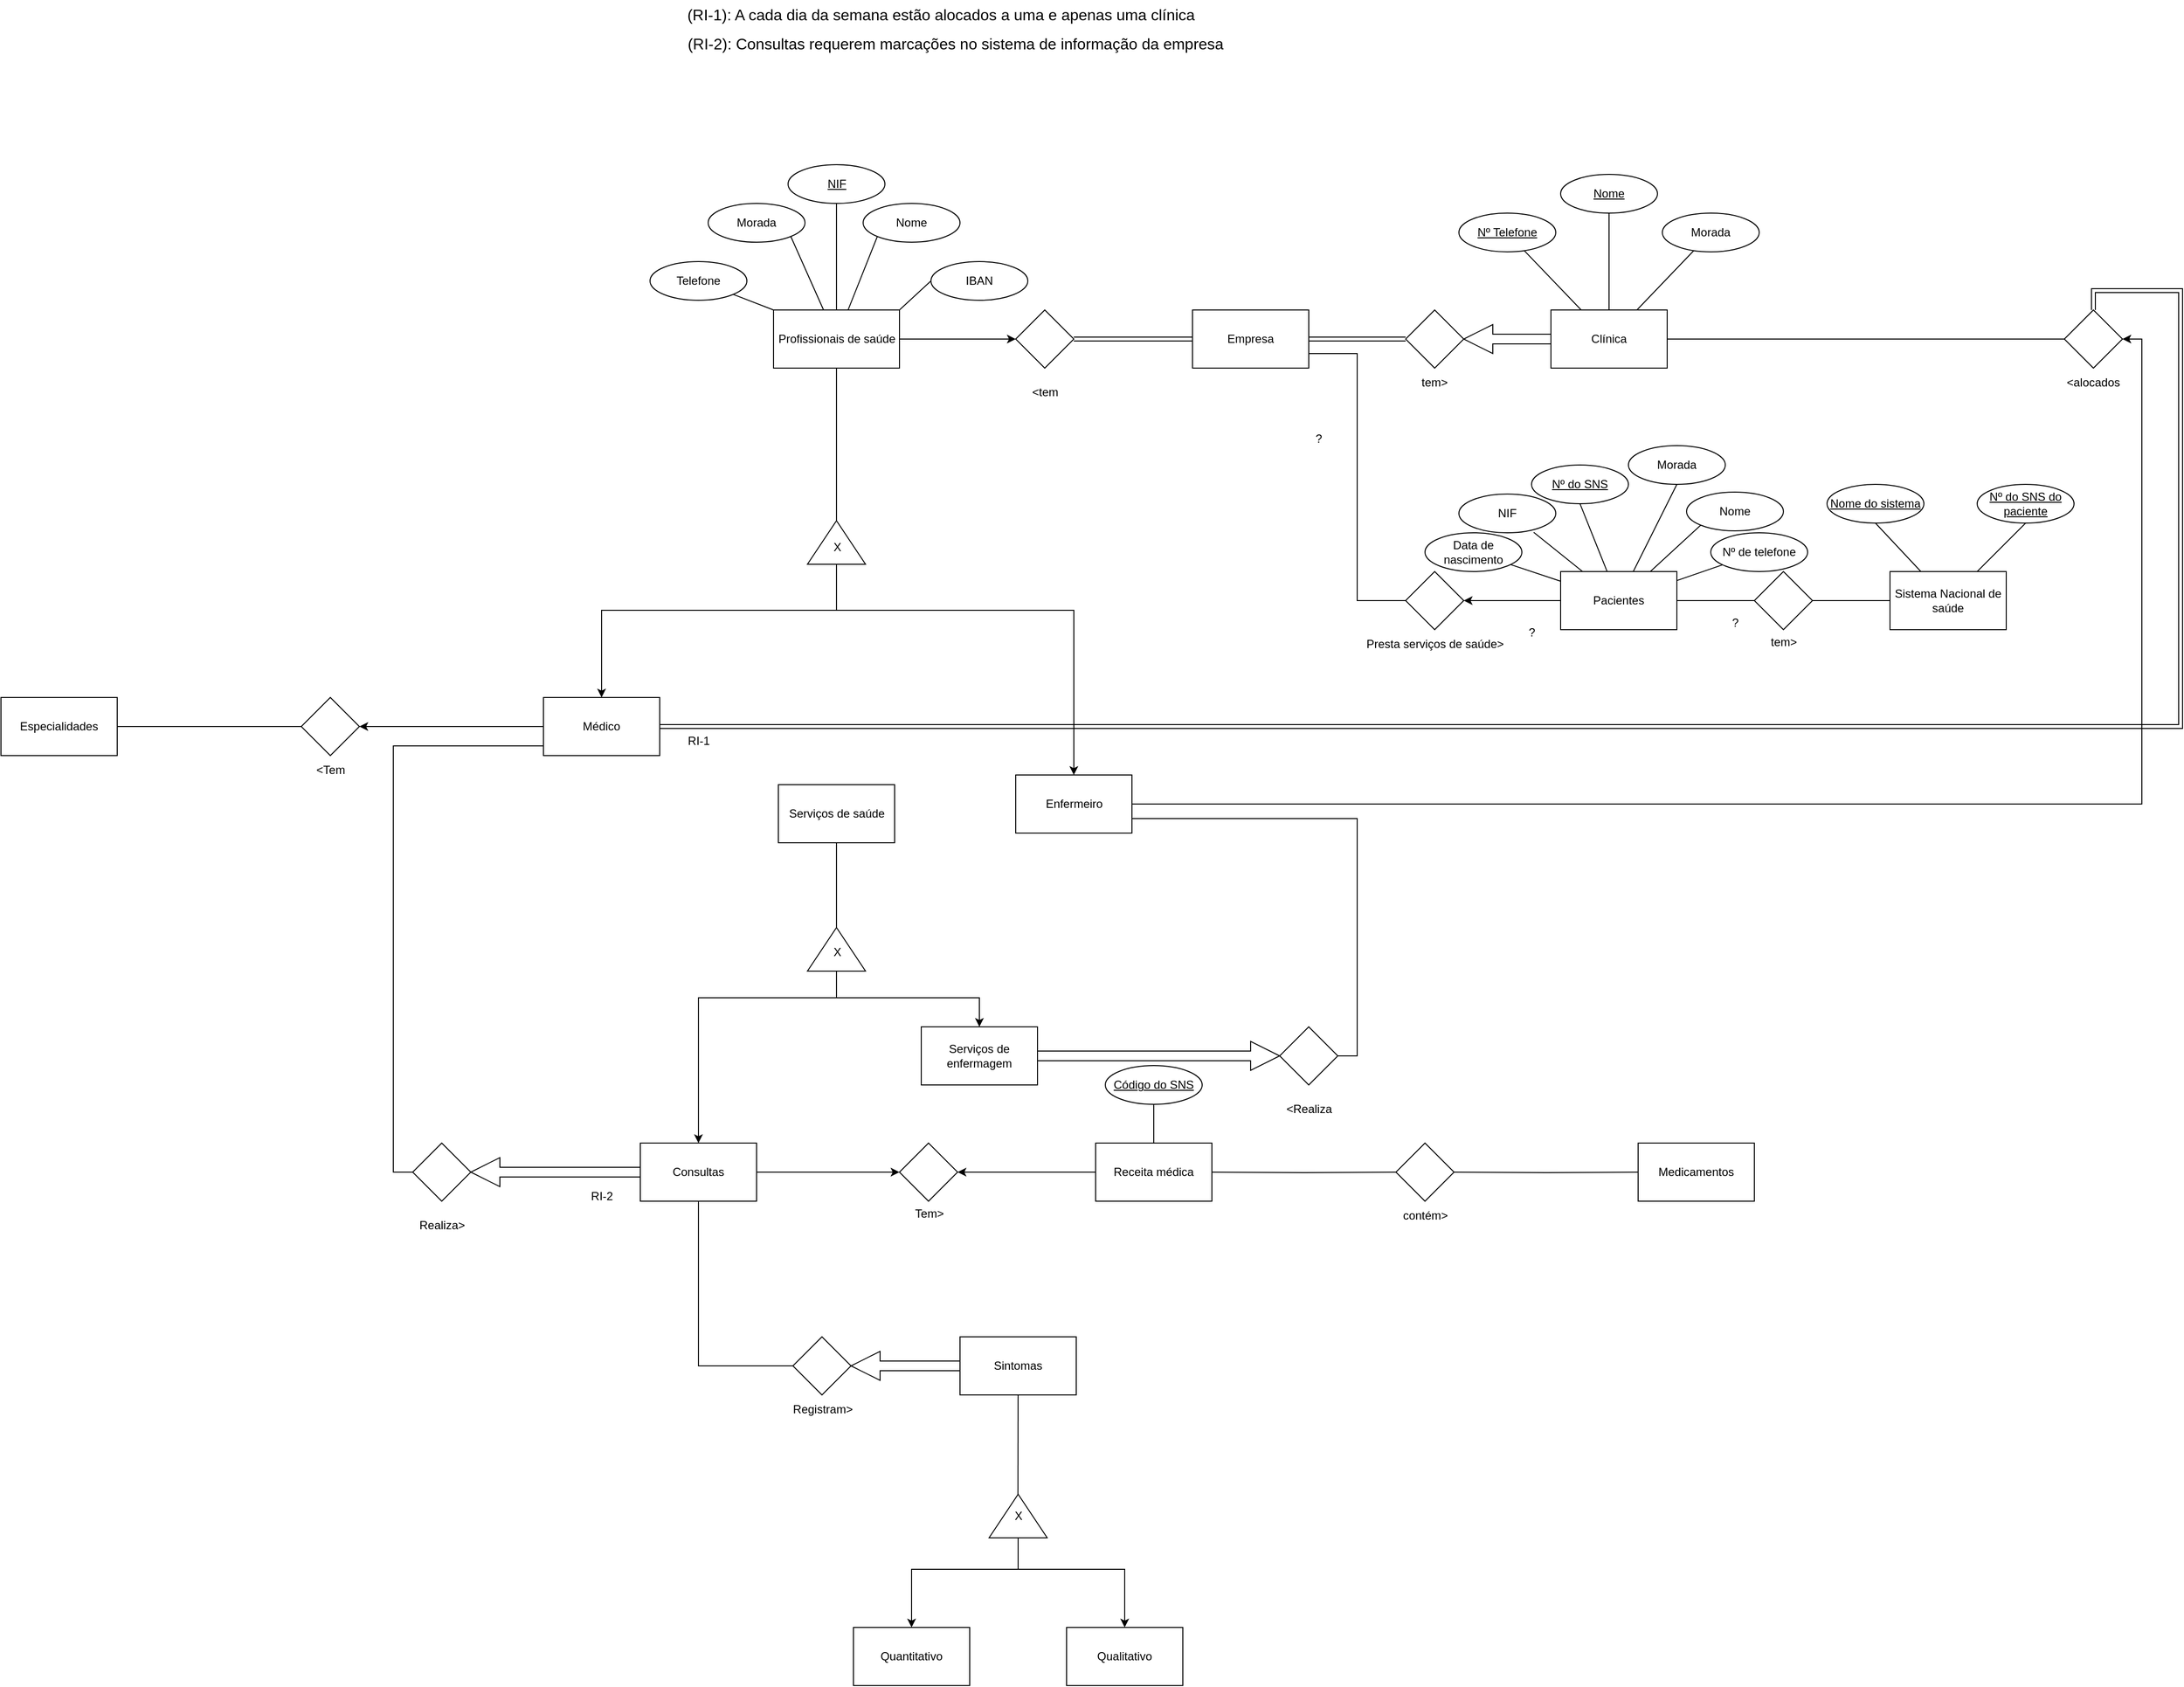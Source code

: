 <mxfile version="24.2.8" type="device">
  <diagram id="R2lEEEUBdFMjLlhIrx00" name="Page-1">
    <mxGraphModel dx="2085" dy="614" grid="1" gridSize="10" guides="1" tooltips="1" connect="1" arrows="1" fold="1" page="1" pageScale="1" pageWidth="850" pageHeight="1100" math="0" shadow="0" extFonts="Permanent Marker^https://fonts.googleapis.com/css?family=Permanent+Marker">
      <root>
        <mxCell id="0" />
        <mxCell id="1" parent="0" />
        <mxCell id="IJ2FQPyfji08ccs4RDIm-24" style="edgeStyle=orthogonalEdgeStyle;rounded=0;orthogonalLoop=1;jettySize=auto;html=1;exitX=1;exitY=0.5;exitDx=0;exitDy=0;entryX=0;entryY=0.5;entryDx=0;entryDy=0;endArrow=none;endFill=0;shape=link;" parent="1" source="IJ2FQPyfji08ccs4RDIm-25" target="IJ2FQPyfji08ccs4RDIm-29" edge="1">
          <mxGeometry relative="1" as="geometry" />
        </mxCell>
        <mxCell id="IJ2FQPyfji08ccs4RDIm-59" style="edgeStyle=orthogonalEdgeStyle;rounded=0;orthogonalLoop=1;jettySize=auto;html=1;entryX=1;entryY=0.5;entryDx=0;entryDy=0;endArrow=none;endFill=0;shape=link;" parent="1" source="IJ2FQPyfji08ccs4RDIm-25" target="IJ2FQPyfji08ccs4RDIm-57" edge="1">
          <mxGeometry relative="1" as="geometry" />
        </mxCell>
        <mxCell id="IJ2FQPyfji08ccs4RDIm-25" value="Empresa" style="rounded=0;whiteSpace=wrap;html=1;" parent="1" vertex="1">
          <mxGeometry x="570" y="540" width="120" height="60" as="geometry" />
        </mxCell>
        <mxCell id="IJ2FQPyfji08ccs4RDIm-26" style="edgeStyle=orthogonalEdgeStyle;rounded=0;orthogonalLoop=1;jettySize=auto;html=1;entryX=1;entryY=0.5;entryDx=0;entryDy=0;shape=arrow;" parent="1" source="IJ2FQPyfji08ccs4RDIm-28" target="IJ2FQPyfji08ccs4RDIm-29" edge="1">
          <mxGeometry relative="1" as="geometry" />
        </mxCell>
        <mxCell id="IJ2FQPyfji08ccs4RDIm-27" style="edgeStyle=orthogonalEdgeStyle;rounded=0;orthogonalLoop=1;jettySize=auto;html=1;entryX=0.5;entryY=1;entryDx=0;entryDy=0;endArrow=none;endFill=0;" parent="1" source="IJ2FQPyfji08ccs4RDIm-28" edge="1">
          <mxGeometry relative="1" as="geometry">
            <mxPoint x="1000" y="420" as="targetPoint" />
          </mxGeometry>
        </mxCell>
        <mxCell id="IJ2FQPyfji08ccs4RDIm-72" style="edgeStyle=orthogonalEdgeStyle;rounded=0;orthogonalLoop=1;jettySize=auto;html=1;entryX=0;entryY=0.5;entryDx=0;entryDy=0;endArrow=none;endFill=0;" parent="1" source="IJ2FQPyfji08ccs4RDIm-28" target="IJ2FQPyfji08ccs4RDIm-71" edge="1">
          <mxGeometry relative="1" as="geometry" />
        </mxCell>
        <mxCell id="IJ2FQPyfji08ccs4RDIm-28" value="Clínica" style="rounded=0;whiteSpace=wrap;html=1;" parent="1" vertex="1">
          <mxGeometry x="940" y="540" width="120" height="60" as="geometry" />
        </mxCell>
        <mxCell id="IJ2FQPyfji08ccs4RDIm-29" value="" style="rhombus;whiteSpace=wrap;html=1;" parent="1" vertex="1">
          <mxGeometry x="790" y="540" width="60" height="60" as="geometry" />
        </mxCell>
        <mxCell id="IJ2FQPyfji08ccs4RDIm-33" style="rounded=0;orthogonalLoop=1;jettySize=auto;html=1;endArrow=none;endFill=0;" parent="1" source="IJ2FQPyfji08ccs4RDIm-28" edge="1">
          <mxGeometry relative="1" as="geometry">
            <mxPoint x="909.195" y="475.295" as="targetPoint" />
          </mxGeometry>
        </mxCell>
        <mxCell id="IJ2FQPyfji08ccs4RDIm-34" style="rounded=0;orthogonalLoop=1;jettySize=auto;html=1;endArrow=none;endFill=0;" parent="1" source="IJ2FQPyfji08ccs4RDIm-28" edge="1">
          <mxGeometry relative="1" as="geometry">
            <mxPoint x="1090.772" y="475.281" as="targetPoint" />
          </mxGeometry>
        </mxCell>
        <mxCell id="IJ2FQPyfji08ccs4RDIm-58" style="edgeStyle=orthogonalEdgeStyle;rounded=0;orthogonalLoop=1;jettySize=auto;html=1;entryX=0;entryY=0.5;entryDx=0;entryDy=0;" parent="1" source="IJ2FQPyfji08ccs4RDIm-49" target="IJ2FQPyfji08ccs4RDIm-57" edge="1">
          <mxGeometry relative="1" as="geometry" />
        </mxCell>
        <mxCell id="IJ2FQPyfji08ccs4RDIm-63" style="edgeStyle=orthogonalEdgeStyle;rounded=0;orthogonalLoop=1;jettySize=auto;html=1;entryX=1;entryY=0.5;entryDx=0;entryDy=0;endArrow=none;endFill=0;" parent="1" source="IJ2FQPyfji08ccs4RDIm-49" target="IJ2FQPyfji08ccs4RDIm-62" edge="1">
          <mxGeometry relative="1" as="geometry" />
        </mxCell>
        <mxCell id="IJ2FQPyfji08ccs4RDIm-81" style="edgeStyle=orthogonalEdgeStyle;rounded=0;orthogonalLoop=1;jettySize=auto;html=1;endArrow=none;endFill=0;" parent="1" source="IJ2FQPyfji08ccs4RDIm-49" target="IJ2FQPyfji08ccs4RDIm-52" edge="1">
          <mxGeometry relative="1" as="geometry" />
        </mxCell>
        <mxCell id="IJ2FQPyfji08ccs4RDIm-82" style="rounded=0;orthogonalLoop=1;jettySize=auto;html=1;entryX=0;entryY=1;entryDx=0;entryDy=0;endArrow=none;endFill=0;" parent="1" source="IJ2FQPyfji08ccs4RDIm-49" target="IJ2FQPyfji08ccs4RDIm-53" edge="1">
          <mxGeometry relative="1" as="geometry" />
        </mxCell>
        <mxCell id="IJ2FQPyfji08ccs4RDIm-83" style="rounded=0;orthogonalLoop=1;jettySize=auto;html=1;entryX=0;entryY=0.5;entryDx=0;entryDy=0;endArrow=none;endFill=0;exitX=1;exitY=0;exitDx=0;exitDy=0;" parent="1" source="IJ2FQPyfji08ccs4RDIm-49" target="IJ2FQPyfji08ccs4RDIm-54" edge="1">
          <mxGeometry relative="1" as="geometry" />
        </mxCell>
        <mxCell id="IJ2FQPyfji08ccs4RDIm-84" style="rounded=0;orthogonalLoop=1;jettySize=auto;html=1;entryX=1;entryY=1;entryDx=0;entryDy=0;endArrow=none;endFill=0;" parent="1" source="IJ2FQPyfji08ccs4RDIm-49" target="IJ2FQPyfji08ccs4RDIm-51" edge="1">
          <mxGeometry relative="1" as="geometry" />
        </mxCell>
        <mxCell id="IJ2FQPyfji08ccs4RDIm-85" style="rounded=0;orthogonalLoop=1;jettySize=auto;html=1;endArrow=none;endFill=0;exitX=0;exitY=0;exitDx=0;exitDy=0;" parent="1" source="IJ2FQPyfji08ccs4RDIm-49" target="IJ2FQPyfji08ccs4RDIm-50" edge="1">
          <mxGeometry relative="1" as="geometry" />
        </mxCell>
        <mxCell id="IJ2FQPyfji08ccs4RDIm-49" value="Profissionais de saúde" style="whiteSpace=wrap;html=1;align=center;" parent="1" vertex="1">
          <mxGeometry x="137.5" y="540" width="130" height="60" as="geometry" />
        </mxCell>
        <mxCell id="IJ2FQPyfji08ccs4RDIm-50" value="Telefone" style="ellipse;whiteSpace=wrap;html=1;align=center;" parent="1" vertex="1">
          <mxGeometry x="10" y="490" width="100" height="40" as="geometry" />
        </mxCell>
        <mxCell id="IJ2FQPyfji08ccs4RDIm-51" value="Morada" style="ellipse;whiteSpace=wrap;html=1;align=center;" parent="1" vertex="1">
          <mxGeometry x="70" y="430" width="100" height="40" as="geometry" />
        </mxCell>
        <mxCell id="IJ2FQPyfji08ccs4RDIm-52" value="NIF" style="ellipse;whiteSpace=wrap;html=1;align=center;fontStyle=4;" parent="1" vertex="1">
          <mxGeometry x="152.5" y="390" width="100" height="40" as="geometry" />
        </mxCell>
        <mxCell id="IJ2FQPyfji08ccs4RDIm-53" value="Nome" style="ellipse;whiteSpace=wrap;html=1;align=center;" parent="1" vertex="1">
          <mxGeometry x="230" y="430" width="100" height="40" as="geometry" />
        </mxCell>
        <mxCell id="IJ2FQPyfji08ccs4RDIm-54" value="IBAN" style="ellipse;whiteSpace=wrap;html=1;align=center;" parent="1" vertex="1">
          <mxGeometry x="300" y="490" width="100" height="40" as="geometry" />
        </mxCell>
        <mxCell id="IJ2FQPyfji08ccs4RDIm-57" value="" style="rhombus;whiteSpace=wrap;html=1;gradientColor=none;verticalAlign=middle;horizontal=1;" parent="1" vertex="1">
          <mxGeometry x="387.5" y="540" width="60" height="60" as="geometry" />
        </mxCell>
        <mxCell id="IJ2FQPyfji08ccs4RDIm-76" style="edgeStyle=orthogonalEdgeStyle;rounded=0;orthogonalLoop=1;jettySize=auto;html=1;entryX=0.5;entryY=0;entryDx=0;entryDy=0;exitX=1;exitY=0.5;exitDx=0;exitDy=0;shape=link;" parent="1" source="IJ2FQPyfji08ccs4RDIm-60" target="IJ2FQPyfji08ccs4RDIm-71" edge="1">
          <mxGeometry relative="1" as="geometry">
            <mxPoint x="110" y="810.003" as="sourcePoint" />
            <mxPoint x="1260" y="539.95" as="targetPoint" />
            <Array as="points">
              <mxPoint x="1590" y="970" />
              <mxPoint x="1590" y="520" />
              <mxPoint x="1500" y="520" />
            </Array>
          </mxGeometry>
        </mxCell>
        <mxCell id="IJ2FQPyfji08ccs4RDIm-135" style="edgeStyle=orthogonalEdgeStyle;rounded=0;orthogonalLoop=1;jettySize=auto;html=1;entryX=0;entryY=0.5;entryDx=0;entryDy=0;endArrow=none;endFill=0;" parent="1" source="IJ2FQPyfji08ccs4RDIm-60" target="IJ2FQPyfji08ccs4RDIm-133" edge="1">
          <mxGeometry relative="1" as="geometry">
            <Array as="points">
              <mxPoint x="-255" y="990" />
              <mxPoint x="-255" y="1430" />
            </Array>
          </mxGeometry>
        </mxCell>
        <mxCell id="YIyGmwCXTKZyVRam45PO-11" style="edgeStyle=orthogonalEdgeStyle;rounded=0;orthogonalLoop=1;jettySize=auto;html=1;entryX=1;entryY=0.5;entryDx=0;entryDy=0;" parent="1" source="IJ2FQPyfji08ccs4RDIm-60" target="YIyGmwCXTKZyVRam45PO-10" edge="1">
          <mxGeometry relative="1" as="geometry" />
        </mxCell>
        <mxCell id="IJ2FQPyfji08ccs4RDIm-60" value="Médico" style="whiteSpace=wrap;html=1;align=center;" parent="1" vertex="1">
          <mxGeometry x="-100" y="940" width="120" height="60" as="geometry" />
        </mxCell>
        <mxCell id="IJ2FQPyfji08ccs4RDIm-73" style="edgeStyle=orthogonalEdgeStyle;rounded=0;orthogonalLoop=1;jettySize=auto;html=1;entryX=1;entryY=0.5;entryDx=0;entryDy=0;" parent="1" source="IJ2FQPyfji08ccs4RDIm-61" target="IJ2FQPyfji08ccs4RDIm-71" edge="1">
          <mxGeometry relative="1" as="geometry" />
        </mxCell>
        <mxCell id="IJ2FQPyfji08ccs4RDIm-130" style="edgeStyle=orthogonalEdgeStyle;rounded=0;orthogonalLoop=1;jettySize=auto;html=1;entryX=1;entryY=0.5;entryDx=0;entryDy=0;endArrow=none;endFill=0;exitX=1;exitY=0.75;exitDx=0;exitDy=0;" parent="1" source="IJ2FQPyfji08ccs4RDIm-61" target="IJ2FQPyfji08ccs4RDIm-129" edge="1">
          <mxGeometry relative="1" as="geometry" />
        </mxCell>
        <mxCell id="IJ2FQPyfji08ccs4RDIm-61" value="Enfermeiro" style="whiteSpace=wrap;html=1;align=center;" parent="1" vertex="1">
          <mxGeometry x="387.5" y="1020" width="120" height="60" as="geometry" />
        </mxCell>
        <mxCell id="IJ2FQPyfji08ccs4RDIm-64" style="edgeStyle=orthogonalEdgeStyle;rounded=0;orthogonalLoop=1;jettySize=auto;html=1;" parent="1" source="IJ2FQPyfji08ccs4RDIm-62" target="IJ2FQPyfji08ccs4RDIm-60" edge="1">
          <mxGeometry relative="1" as="geometry">
            <Array as="points">
              <mxPoint x="203" y="850" />
              <mxPoint x="-40" y="850" />
            </Array>
          </mxGeometry>
        </mxCell>
        <mxCell id="IJ2FQPyfji08ccs4RDIm-65" style="edgeStyle=orthogonalEdgeStyle;rounded=0;orthogonalLoop=1;jettySize=auto;html=1;entryX=0.5;entryY=0;entryDx=0;entryDy=0;" parent="1" source="IJ2FQPyfji08ccs4RDIm-62" target="IJ2FQPyfji08ccs4RDIm-61" edge="1">
          <mxGeometry relative="1" as="geometry">
            <Array as="points">
              <mxPoint x="203" y="850" />
              <mxPoint x="447" y="850" />
            </Array>
          </mxGeometry>
        </mxCell>
        <mxCell id="IJ2FQPyfji08ccs4RDIm-62" value="" style="triangle;whiteSpace=wrap;html=1;rotation=-90;" parent="1" vertex="1">
          <mxGeometry x="180" y="750" width="45" height="60" as="geometry" />
        </mxCell>
        <mxCell id="IJ2FQPyfji08ccs4RDIm-68" value="&amp;lt;tem" style="text;html=1;align=center;verticalAlign=middle;whiteSpace=wrap;rounded=0;" parent="1" vertex="1">
          <mxGeometry x="387.5" y="610" width="60" height="30" as="geometry" />
        </mxCell>
        <mxCell id="IJ2FQPyfji08ccs4RDIm-69" value="tem&amp;gt;" style="text;html=1;align=center;verticalAlign=middle;whiteSpace=wrap;rounded=0;" parent="1" vertex="1">
          <mxGeometry x="790" y="600" width="60" height="30" as="geometry" />
        </mxCell>
        <mxCell id="IJ2FQPyfji08ccs4RDIm-71" value="" style="rhombus;whiteSpace=wrap;html=1;" parent="1" vertex="1">
          <mxGeometry x="1470" y="540" width="60" height="60" as="geometry" />
        </mxCell>
        <mxCell id="IJ2FQPyfji08ccs4RDIm-74" value="&amp;lt;alocados" style="text;html=1;align=center;verticalAlign=middle;whiteSpace=wrap;rounded=0;" parent="1" vertex="1">
          <mxGeometry x="1470" y="600" width="60" height="30" as="geometry" />
        </mxCell>
        <mxCell id="IJ2FQPyfji08ccs4RDIm-77" value="RI-1" style="text;html=1;align=center;verticalAlign=middle;resizable=0;points=[];autosize=1;strokeColor=none;fillColor=none;" parent="1" vertex="1">
          <mxGeometry x="35" y="970" width="50" height="30" as="geometry" />
        </mxCell>
        <mxCell id="IJ2FQPyfji08ccs4RDIm-78" value="(RI-1): A cada dia da semana estão alocados a uma e apenas uma clínica" style="text;html=1;align=center;verticalAlign=middle;resizable=0;points=[];autosize=1;strokeColor=none;fillColor=none;fontSize=16;" parent="1" vertex="1">
          <mxGeometry x="35" y="220" width="550" height="30" as="geometry" />
        </mxCell>
        <mxCell id="IJ2FQPyfji08ccs4RDIm-101" style="rounded=0;orthogonalLoop=1;jettySize=auto;html=1;entryX=0;entryY=1;entryDx=0;entryDy=0;endArrow=none;endFill=0;" parent="1" source="IJ2FQPyfji08ccs4RDIm-86" target="IJ2FQPyfji08ccs4RDIm-95" edge="1">
          <mxGeometry relative="1" as="geometry" />
        </mxCell>
        <mxCell id="IJ2FQPyfji08ccs4RDIm-102" style="rounded=0;orthogonalLoop=1;jettySize=auto;html=1;endArrow=none;endFill=0;" parent="1" source="IJ2FQPyfji08ccs4RDIm-86" target="IJ2FQPyfji08ccs4RDIm-98" edge="1">
          <mxGeometry relative="1" as="geometry" />
        </mxCell>
        <mxCell id="IJ2FQPyfji08ccs4RDIm-103" style="rounded=0;orthogonalLoop=1;jettySize=auto;html=1;entryX=0.772;entryY=0.987;entryDx=0;entryDy=0;entryPerimeter=0;endArrow=none;endFill=0;" parent="1" source="IJ2FQPyfji08ccs4RDIm-86" target="IJ2FQPyfji08ccs4RDIm-96" edge="1">
          <mxGeometry relative="1" as="geometry" />
        </mxCell>
        <mxCell id="IJ2FQPyfji08ccs4RDIm-104" style="rounded=0;orthogonalLoop=1;jettySize=auto;html=1;endArrow=none;endFill=0;" parent="1" source="IJ2FQPyfji08ccs4RDIm-86" target="IJ2FQPyfji08ccs4RDIm-97" edge="1">
          <mxGeometry relative="1" as="geometry" />
        </mxCell>
        <mxCell id="IJ2FQPyfji08ccs4RDIm-105" style="edgeStyle=none;rounded=0;orthogonalLoop=1;jettySize=auto;html=1;entryX=0.5;entryY=1;entryDx=0;entryDy=0;endArrow=none;endFill=0;" parent="1" source="IJ2FQPyfji08ccs4RDIm-86" target="IJ2FQPyfji08ccs4RDIm-94" edge="1">
          <mxGeometry relative="1" as="geometry" />
        </mxCell>
        <mxCell id="IJ2FQPyfji08ccs4RDIm-110" style="edgeStyle=none;rounded=0;orthogonalLoop=1;jettySize=auto;html=1;entryX=0;entryY=0.5;entryDx=0;entryDy=0;endArrow=none;endFill=0;" parent="1" source="IJ2FQPyfji08ccs4RDIm-86" target="IJ2FQPyfji08ccs4RDIm-109" edge="1">
          <mxGeometry relative="1" as="geometry" />
        </mxCell>
        <mxCell id="XbJoPf1eb7HwWJML9JZQ-32" style="rounded=0;orthogonalLoop=1;jettySize=auto;html=1;entryX=0.5;entryY=1;entryDx=0;entryDy=0;endArrow=none;endFill=0;" edge="1" parent="1" source="IJ2FQPyfji08ccs4RDIm-86" target="XbJoPf1eb7HwWJML9JZQ-31">
          <mxGeometry relative="1" as="geometry" />
        </mxCell>
        <mxCell id="IJ2FQPyfji08ccs4RDIm-86" value="Pacientes" style="whiteSpace=wrap;html=1;align=center;" parent="1" vertex="1">
          <mxGeometry x="950" y="810" width="120" height="60" as="geometry" />
        </mxCell>
        <mxCell id="IJ2FQPyfji08ccs4RDIm-88" value="" style="edgeStyle=orthogonalEdgeStyle;rounded=0;orthogonalLoop=1;jettySize=auto;html=1;endArrow=none;endFill=0;startArrow=classic;startFill=1;" parent="1" source="IJ2FQPyfji08ccs4RDIm-87" target="IJ2FQPyfji08ccs4RDIm-86" edge="1">
          <mxGeometry relative="1" as="geometry" />
        </mxCell>
        <mxCell id="IJ2FQPyfji08ccs4RDIm-91" style="edgeStyle=orthogonalEdgeStyle;rounded=0;orthogonalLoop=1;jettySize=auto;html=1;entryX=1;entryY=0.75;entryDx=0;entryDy=0;endArrow=none;endFill=0;" parent="1" source="IJ2FQPyfji08ccs4RDIm-87" target="IJ2FQPyfji08ccs4RDIm-25" edge="1">
          <mxGeometry relative="1" as="geometry" />
        </mxCell>
        <mxCell id="IJ2FQPyfji08ccs4RDIm-87" value="" style="rhombus;whiteSpace=wrap;html=1;" parent="1" vertex="1">
          <mxGeometry x="790" y="810" width="60" height="60" as="geometry" />
        </mxCell>
        <mxCell id="IJ2FQPyfji08ccs4RDIm-92" value="Presta serviços de saúde&amp;gt;" style="text;html=1;align=center;verticalAlign=middle;resizable=0;points=[];autosize=1;strokeColor=none;fillColor=none;" parent="1" vertex="1">
          <mxGeometry x="735" y="870" width="170" height="30" as="geometry" />
        </mxCell>
        <mxCell id="IJ2FQPyfji08ccs4RDIm-94" value="Nº do SNS" style="ellipse;whiteSpace=wrap;html=1;align=center;fontStyle=4;" parent="1" vertex="1">
          <mxGeometry x="920" y="700" width="100" height="40" as="geometry" />
        </mxCell>
        <mxCell id="IJ2FQPyfji08ccs4RDIm-95" value="Nome" style="ellipse;whiteSpace=wrap;html=1;align=center;" parent="1" vertex="1">
          <mxGeometry x="1080" y="728" width="100" height="40" as="geometry" />
        </mxCell>
        <mxCell id="IJ2FQPyfji08ccs4RDIm-96" value="NIF" style="ellipse;whiteSpace=wrap;html=1;align=center;" parent="1" vertex="1">
          <mxGeometry x="845" y="730" width="100" height="40" as="geometry" />
        </mxCell>
        <mxCell id="IJ2FQPyfji08ccs4RDIm-97" value="Data de nascimento" style="ellipse;whiteSpace=wrap;html=1;align=center;" parent="1" vertex="1">
          <mxGeometry x="810" y="770" width="100" height="40" as="geometry" />
        </mxCell>
        <mxCell id="IJ2FQPyfji08ccs4RDIm-98" value="Nº de telefone" style="ellipse;whiteSpace=wrap;html=1;align=center;" parent="1" vertex="1">
          <mxGeometry x="1105" y="770" width="100" height="40" as="geometry" />
        </mxCell>
        <mxCell id="IJ2FQPyfji08ccs4RDIm-111" style="edgeStyle=none;rounded=0;orthogonalLoop=1;jettySize=auto;html=1;entryX=1;entryY=0.5;entryDx=0;entryDy=0;endArrow=none;endFill=0;" parent="1" source="IJ2FQPyfji08ccs4RDIm-107" target="IJ2FQPyfji08ccs4RDIm-109" edge="1">
          <mxGeometry relative="1" as="geometry" />
        </mxCell>
        <mxCell id="IJ2FQPyfji08ccs4RDIm-115" style="edgeStyle=none;rounded=0;orthogonalLoop=1;jettySize=auto;html=1;entryX=0.5;entryY=1;entryDx=0;entryDy=0;endArrow=none;endFill=0;" parent="1" source="IJ2FQPyfji08ccs4RDIm-107" target="IJ2FQPyfji08ccs4RDIm-113" edge="1">
          <mxGeometry relative="1" as="geometry" />
        </mxCell>
        <mxCell id="IJ2FQPyfji08ccs4RDIm-116" style="edgeStyle=none;rounded=0;orthogonalLoop=1;jettySize=auto;html=1;entryX=0.5;entryY=1;entryDx=0;entryDy=0;endArrow=none;endFill=0;" parent="1" source="IJ2FQPyfji08ccs4RDIm-107" target="XbJoPf1eb7HwWJML9JZQ-10" edge="1">
          <mxGeometry relative="1" as="geometry">
            <mxPoint x="1430" y="760" as="targetPoint" />
          </mxGeometry>
        </mxCell>
        <mxCell id="IJ2FQPyfji08ccs4RDIm-107" value="Sistema Nacional de saúde" style="whiteSpace=wrap;html=1;align=center;" parent="1" vertex="1">
          <mxGeometry x="1290" y="810" width="120" height="60" as="geometry" />
        </mxCell>
        <mxCell id="IJ2FQPyfji08ccs4RDIm-109" value="" style="rhombus;whiteSpace=wrap;html=1;" parent="1" vertex="1">
          <mxGeometry x="1150" y="810" width="60" height="60" as="geometry" />
        </mxCell>
        <mxCell id="IJ2FQPyfji08ccs4RDIm-112" value="tem&amp;gt;" style="text;html=1;align=center;verticalAlign=middle;resizable=0;points=[];autosize=1;strokeColor=none;fillColor=none;" parent="1" vertex="1">
          <mxGeometry x="1155" y="868" width="50" height="30" as="geometry" />
        </mxCell>
        <mxCell id="IJ2FQPyfji08ccs4RDIm-113" value="Nome do sistema" style="ellipse;whiteSpace=wrap;html=1;align=center;fontStyle=4;" parent="1" vertex="1">
          <mxGeometry x="1225" y="720" width="100" height="40" as="geometry" />
        </mxCell>
        <mxCell id="IJ2FQPyfji08ccs4RDIm-117" value="Serviços de saúde" style="whiteSpace=wrap;html=1;align=center;" parent="1" vertex="1">
          <mxGeometry x="142.5" y="1030" width="120" height="60" as="geometry" />
        </mxCell>
        <mxCell id="IJ2FQPyfji08ccs4RDIm-134" style="edgeStyle=orthogonalEdgeStyle;rounded=0;orthogonalLoop=1;jettySize=auto;html=1;entryX=1;entryY=0.5;entryDx=0;entryDy=0;shape=arrow;" parent="1" source="IJ2FQPyfji08ccs4RDIm-119" target="IJ2FQPyfji08ccs4RDIm-133" edge="1">
          <mxGeometry relative="1" as="geometry" />
        </mxCell>
        <mxCell id="YIyGmwCXTKZyVRam45PO-5" style="edgeStyle=orthogonalEdgeStyle;rounded=0;orthogonalLoop=1;jettySize=auto;html=1;entryX=0;entryY=0.5;entryDx=0;entryDy=0;" parent="1" source="IJ2FQPyfji08ccs4RDIm-119" target="YIyGmwCXTKZyVRam45PO-3" edge="1">
          <mxGeometry relative="1" as="geometry" />
        </mxCell>
        <mxCell id="IJ2FQPyfji08ccs4RDIm-119" value="Consultas" style="whiteSpace=wrap;html=1;align=center;" parent="1" vertex="1">
          <mxGeometry y="1400" width="120" height="60" as="geometry" />
        </mxCell>
        <mxCell id="IJ2FQPyfji08ccs4RDIm-131" style="edgeStyle=orthogonalEdgeStyle;rounded=0;orthogonalLoop=1;jettySize=auto;html=1;entryX=0;entryY=0.5;entryDx=0;entryDy=0;shape=arrow;" parent="1" source="IJ2FQPyfji08ccs4RDIm-120" target="IJ2FQPyfji08ccs4RDIm-129" edge="1">
          <mxGeometry relative="1" as="geometry" />
        </mxCell>
        <mxCell id="IJ2FQPyfji08ccs4RDIm-120" value="Serviços de enfermagem" style="whiteSpace=wrap;html=1;align=center;" parent="1" vertex="1">
          <mxGeometry x="290" y="1280" width="120" height="60" as="geometry" />
        </mxCell>
        <mxCell id="IJ2FQPyfji08ccs4RDIm-122" style="edgeStyle=none;rounded=0;orthogonalLoop=1;jettySize=auto;html=1;entryX=0.5;entryY=1;entryDx=0;entryDy=0;endArrow=none;endFill=0;" parent="1" source="IJ2FQPyfji08ccs4RDIm-121" target="IJ2FQPyfji08ccs4RDIm-117" edge="1">
          <mxGeometry relative="1" as="geometry" />
        </mxCell>
        <mxCell id="IJ2FQPyfji08ccs4RDIm-125" style="edgeStyle=orthogonalEdgeStyle;rounded=0;orthogonalLoop=1;jettySize=auto;html=1;" parent="1" source="IJ2FQPyfji08ccs4RDIm-121" target="IJ2FQPyfji08ccs4RDIm-120" edge="1">
          <mxGeometry relative="1" as="geometry">
            <Array as="points">
              <mxPoint x="202" y="1250" />
              <mxPoint x="350" y="1250" />
            </Array>
          </mxGeometry>
        </mxCell>
        <mxCell id="IJ2FQPyfji08ccs4RDIm-126" style="edgeStyle=orthogonalEdgeStyle;rounded=0;orthogonalLoop=1;jettySize=auto;html=1;" parent="1" source="IJ2FQPyfji08ccs4RDIm-121" target="IJ2FQPyfji08ccs4RDIm-119" edge="1">
          <mxGeometry relative="1" as="geometry">
            <Array as="points">
              <mxPoint x="202" y="1250" />
              <mxPoint x="60" y="1250" />
            </Array>
          </mxGeometry>
        </mxCell>
        <mxCell id="IJ2FQPyfji08ccs4RDIm-121" value="" style="triangle;whiteSpace=wrap;html=1;rotation=-90;" parent="1" vertex="1">
          <mxGeometry x="180" y="1170" width="45" height="60" as="geometry" />
        </mxCell>
        <mxCell id="IJ2FQPyfji08ccs4RDIm-129" value="" style="rhombus;whiteSpace=wrap;html=1;" parent="1" vertex="1">
          <mxGeometry x="660" y="1280" width="60" height="60" as="geometry" />
        </mxCell>
        <mxCell id="IJ2FQPyfji08ccs4RDIm-132" value="&amp;lt;Realiza" style="text;html=1;align=center;verticalAlign=middle;resizable=0;points=[];autosize=1;strokeColor=none;fillColor=none;" parent="1" vertex="1">
          <mxGeometry x="655" y="1350" width="70" height="30" as="geometry" />
        </mxCell>
        <mxCell id="IJ2FQPyfji08ccs4RDIm-133" value="" style="rhombus;whiteSpace=wrap;html=1;" parent="1" vertex="1">
          <mxGeometry x="-235" y="1400" width="60" height="60" as="geometry" />
        </mxCell>
        <mxCell id="IJ2FQPyfji08ccs4RDIm-136" value="Realiza&amp;gt;" style="text;html=1;align=center;verticalAlign=middle;resizable=0;points=[];autosize=1;strokeColor=none;fillColor=none;" parent="1" vertex="1">
          <mxGeometry x="-240" y="1470" width="70" height="30" as="geometry" />
        </mxCell>
        <mxCell id="IJ2FQPyfji08ccs4RDIm-137" value="RI-2" style="text;html=1;align=center;verticalAlign=middle;resizable=0;points=[];autosize=1;strokeColor=none;fillColor=none;" parent="1" vertex="1">
          <mxGeometry x="-65" y="1440" width="50" height="30" as="geometry" />
        </mxCell>
        <mxCell id="IJ2FQPyfji08ccs4RDIm-138" value="(RI-2): Consultas requerem marcações no sistema de informação da empresa" style="text;html=1;align=center;verticalAlign=middle;resizable=0;points=[];autosize=1;strokeColor=none;fillColor=none;fontSize=16;" parent="1" vertex="1">
          <mxGeometry x="35" y="250" width="580" height="30" as="geometry" />
        </mxCell>
        <mxCell id="YIyGmwCXTKZyVRam45PO-3" value="" style="rhombus;whiteSpace=wrap;html=1;" parent="1" vertex="1">
          <mxGeometry x="267.5" y="1400" width="60" height="60" as="geometry" />
        </mxCell>
        <mxCell id="YIyGmwCXTKZyVRam45PO-6" style="edgeStyle=orthogonalEdgeStyle;rounded=0;orthogonalLoop=1;jettySize=auto;html=1;entryX=1;entryY=0.5;entryDx=0;entryDy=0;" parent="1" source="YIyGmwCXTKZyVRam45PO-4" target="YIyGmwCXTKZyVRam45PO-3" edge="1">
          <mxGeometry relative="1" as="geometry" />
        </mxCell>
        <mxCell id="YIyGmwCXTKZyVRam45PO-8" style="edgeStyle=orthogonalEdgeStyle;rounded=0;orthogonalLoop=1;jettySize=auto;html=1;entryX=0.5;entryY=1;entryDx=0;entryDy=0;endArrow=none;endFill=0;" parent="1" source="YIyGmwCXTKZyVRam45PO-4" target="YIyGmwCXTKZyVRam45PO-7" edge="1">
          <mxGeometry relative="1" as="geometry" />
        </mxCell>
        <mxCell id="YIyGmwCXTKZyVRam45PO-4" value="Receita médica" style="whiteSpace=wrap;html=1;align=center;" parent="1" vertex="1">
          <mxGeometry x="470" y="1400" width="120" height="60" as="geometry" />
        </mxCell>
        <mxCell id="YIyGmwCXTKZyVRam45PO-7" value="Código do SNS" style="ellipse;whiteSpace=wrap;html=1;align=center;fontStyle=4;" parent="1" vertex="1">
          <mxGeometry x="480" y="1320" width="100" height="40" as="geometry" />
        </mxCell>
        <mxCell id="YIyGmwCXTKZyVRam45PO-12" style="edgeStyle=orthogonalEdgeStyle;rounded=0;orthogonalLoop=1;jettySize=auto;html=1;entryX=0;entryY=0.5;entryDx=0;entryDy=0;endArrow=none;endFill=0;" parent="1" source="YIyGmwCXTKZyVRam45PO-9" target="YIyGmwCXTKZyVRam45PO-10" edge="1">
          <mxGeometry relative="1" as="geometry" />
        </mxCell>
        <mxCell id="YIyGmwCXTKZyVRam45PO-9" value="Especialidades" style="whiteSpace=wrap;html=1;align=center;" parent="1" vertex="1">
          <mxGeometry x="-660" y="940" width="120" height="60" as="geometry" />
        </mxCell>
        <mxCell id="YIyGmwCXTKZyVRam45PO-10" value="" style="rhombus;whiteSpace=wrap;html=1;" parent="1" vertex="1">
          <mxGeometry x="-350" y="940" width="60" height="60" as="geometry" />
        </mxCell>
        <mxCell id="YIyGmwCXTKZyVRam45PO-13" value="&amp;lt;Tem" style="text;html=1;align=center;verticalAlign=middle;resizable=0;points=[];autosize=1;strokeColor=none;fillColor=none;" parent="1" vertex="1">
          <mxGeometry x="-345" y="1000" width="50" height="30" as="geometry" />
        </mxCell>
        <mxCell id="YIyGmwCXTKZyVRam45PO-18" style="edgeStyle=orthogonalEdgeStyle;rounded=0;orthogonalLoop=1;jettySize=auto;html=1;entryX=1;entryY=0.5;entryDx=0;entryDy=0;endArrow=none;endFill=0;" parent="1" target="YIyGmwCXTKZyVRam45PO-20" edge="1">
          <mxGeometry relative="1" as="geometry">
            <mxPoint x="1030" y="1430" as="sourcePoint" />
          </mxGeometry>
        </mxCell>
        <mxCell id="YIyGmwCXTKZyVRam45PO-19" style="edgeStyle=orthogonalEdgeStyle;rounded=0;orthogonalLoop=1;jettySize=auto;html=1;entryX=0;entryY=0.5;entryDx=0;entryDy=0;endArrow=none;endFill=0;" parent="1" target="YIyGmwCXTKZyVRam45PO-20" edge="1">
          <mxGeometry relative="1" as="geometry">
            <mxPoint x="590" y="1430" as="sourcePoint" />
          </mxGeometry>
        </mxCell>
        <mxCell id="YIyGmwCXTKZyVRam45PO-20" value="" style="rhombus;whiteSpace=wrap;html=1;" parent="1" vertex="1">
          <mxGeometry x="780" y="1400" width="60" height="60" as="geometry" />
        </mxCell>
        <mxCell id="YIyGmwCXTKZyVRam45PO-21" value="contém&amp;gt;" style="text;html=1;align=center;verticalAlign=middle;resizable=0;points=[];autosize=1;strokeColor=none;fillColor=none;" parent="1" vertex="1">
          <mxGeometry x="775" y="1460" width="70" height="30" as="geometry" />
        </mxCell>
        <mxCell id="YIyGmwCXTKZyVRam45PO-22" value="Medicamentos" style="whiteSpace=wrap;html=1;align=center;" parent="1" vertex="1">
          <mxGeometry x="1030" y="1400" width="120" height="60" as="geometry" />
        </mxCell>
        <mxCell id="ShnhkQJUEA-Vnrsl86Sn-1" value="X" style="text;html=1;align=center;verticalAlign=middle;resizable=0;points=[];autosize=1;strokeColor=none;fillColor=none;" parent="1" vertex="1">
          <mxGeometry x="187.5" y="770" width="30" height="30" as="geometry" />
        </mxCell>
        <mxCell id="ShnhkQJUEA-Vnrsl86Sn-2" value="X" style="text;html=1;align=center;verticalAlign=middle;resizable=0;points=[];autosize=1;strokeColor=none;fillColor=none;" parent="1" vertex="1">
          <mxGeometry x="187.5" y="1188" width="30" height="30" as="geometry" />
        </mxCell>
        <mxCell id="XbJoPf1eb7HwWJML9JZQ-3" value="Morada" style="ellipse;whiteSpace=wrap;html=1;align=center;" vertex="1" parent="1">
          <mxGeometry x="1055" y="440" width="100" height="40" as="geometry" />
        </mxCell>
        <mxCell id="XbJoPf1eb7HwWJML9JZQ-4" value="Nome" style="ellipse;whiteSpace=wrap;html=1;align=center;fontStyle=4;" vertex="1" parent="1">
          <mxGeometry x="950" y="400" width="100" height="40" as="geometry" />
        </mxCell>
        <mxCell id="XbJoPf1eb7HwWJML9JZQ-5" value="Nº Telefone" style="ellipse;whiteSpace=wrap;html=1;align=center;fontStyle=4;" vertex="1" parent="1">
          <mxGeometry x="845" y="440" width="100" height="40" as="geometry" />
        </mxCell>
        <mxCell id="XbJoPf1eb7HwWJML9JZQ-7" value="?" style="text;html=1;align=center;verticalAlign=middle;resizable=0;points=[];autosize=1;strokeColor=none;fillColor=none;" vertex="1" parent="1">
          <mxGeometry x="1115" y="848" width="30" height="30" as="geometry" />
        </mxCell>
        <mxCell id="XbJoPf1eb7HwWJML9JZQ-8" value="?" style="text;html=1;align=center;verticalAlign=middle;resizable=0;points=[];autosize=1;strokeColor=none;fillColor=none;" vertex="1" parent="1">
          <mxGeometry x="905" y="858" width="30" height="30" as="geometry" />
        </mxCell>
        <mxCell id="XbJoPf1eb7HwWJML9JZQ-9" value="?" style="text;html=1;align=center;verticalAlign=middle;resizable=0;points=[];autosize=1;strokeColor=none;fillColor=none;" vertex="1" parent="1">
          <mxGeometry x="685" y="658" width="30" height="30" as="geometry" />
        </mxCell>
        <mxCell id="XbJoPf1eb7HwWJML9JZQ-10" value="Nº do SNS do paciente" style="ellipse;whiteSpace=wrap;html=1;align=center;fontStyle=4;" vertex="1" parent="1">
          <mxGeometry x="1380" y="720" width="100" height="40" as="geometry" />
        </mxCell>
        <mxCell id="XbJoPf1eb7HwWJML9JZQ-11" value="Sintomas" style="whiteSpace=wrap;html=1;align=center;" vertex="1" parent="1">
          <mxGeometry x="330" y="1600" width="120" height="60" as="geometry" />
        </mxCell>
        <mxCell id="XbJoPf1eb7HwWJML9JZQ-13" value="Tem&amp;gt;" style="text;html=1;align=center;verticalAlign=middle;resizable=0;points=[];autosize=1;strokeColor=none;fillColor=none;" vertex="1" parent="1">
          <mxGeometry x="272.5" y="1458" width="50" height="30" as="geometry" />
        </mxCell>
        <mxCell id="XbJoPf1eb7HwWJML9JZQ-14" style="edgeStyle=orthogonalEdgeStyle;rounded=0;orthogonalLoop=1;jettySize=auto;html=1;entryX=0;entryY=0.5;entryDx=0;entryDy=0;exitX=0.5;exitY=1;exitDx=0;exitDy=0;endArrow=none;endFill=0;" edge="1" parent="1" target="XbJoPf1eb7HwWJML9JZQ-15" source="IJ2FQPyfji08ccs4RDIm-119">
          <mxGeometry relative="1" as="geometry">
            <mxPoint x="-97.5" y="1550" as="sourcePoint" />
          </mxGeometry>
        </mxCell>
        <mxCell id="XbJoPf1eb7HwWJML9JZQ-15" value="" style="rhombus;whiteSpace=wrap;html=1;" vertex="1" parent="1">
          <mxGeometry x="157.5" y="1600" width="60" height="60" as="geometry" />
        </mxCell>
        <mxCell id="XbJoPf1eb7HwWJML9JZQ-16" style="edgeStyle=orthogonalEdgeStyle;rounded=0;orthogonalLoop=1;jettySize=auto;html=1;entryX=1;entryY=0.5;entryDx=0;entryDy=0;exitX=0;exitY=0.5;exitDx=0;exitDy=0;shape=arrow;" edge="1" parent="1" target="XbJoPf1eb7HwWJML9JZQ-15" source="XbJoPf1eb7HwWJML9JZQ-11">
          <mxGeometry relative="1" as="geometry">
            <mxPoint x="252.5" y="1620" as="sourcePoint" />
          </mxGeometry>
        </mxCell>
        <mxCell id="XbJoPf1eb7HwWJML9JZQ-17" value="Registram&amp;gt;" style="text;html=1;align=center;verticalAlign=middle;resizable=0;points=[];autosize=1;strokeColor=none;fillColor=none;" vertex="1" parent="1">
          <mxGeometry x="142.5" y="1660" width="90" height="30" as="geometry" />
        </mxCell>
        <mxCell id="XbJoPf1eb7HwWJML9JZQ-22" style="edgeStyle=none;rounded=0;orthogonalLoop=1;jettySize=auto;html=1;endArrow=none;endFill=0;exitX=0.916;exitY=0.497;exitDx=0;exitDy=0;exitPerimeter=0;" edge="1" parent="1" source="XbJoPf1eb7HwWJML9JZQ-23" target="XbJoPf1eb7HwWJML9JZQ-11">
          <mxGeometry relative="1" as="geometry">
            <mxPoint x="388" y="1660" as="targetPoint" />
            <mxPoint x="390" y="1760" as="sourcePoint" />
          </mxGeometry>
        </mxCell>
        <mxCell id="XbJoPf1eb7HwWJML9JZQ-28" style="edgeStyle=orthogonalEdgeStyle;rounded=0;orthogonalLoop=1;jettySize=auto;html=1;entryX=0.5;entryY=0;entryDx=0;entryDy=0;" edge="1" parent="1" source="XbJoPf1eb7HwWJML9JZQ-23" target="XbJoPf1eb7HwWJML9JZQ-26">
          <mxGeometry relative="1" as="geometry">
            <Array as="points">
              <mxPoint x="390" y="1840" />
              <mxPoint x="280" y="1840" />
            </Array>
          </mxGeometry>
        </mxCell>
        <mxCell id="XbJoPf1eb7HwWJML9JZQ-29" style="edgeStyle=orthogonalEdgeStyle;rounded=0;orthogonalLoop=1;jettySize=auto;html=1;entryX=0.5;entryY=0;entryDx=0;entryDy=0;" edge="1" parent="1" source="XbJoPf1eb7HwWJML9JZQ-23" target="XbJoPf1eb7HwWJML9JZQ-27">
          <mxGeometry relative="1" as="geometry">
            <Array as="points">
              <mxPoint x="390" y="1840" />
              <mxPoint x="500" y="1840" />
            </Array>
          </mxGeometry>
        </mxCell>
        <mxCell id="XbJoPf1eb7HwWJML9JZQ-23" value="" style="triangle;whiteSpace=wrap;html=1;rotation=-90;" vertex="1" parent="1">
          <mxGeometry x="367.5" y="1755" width="45" height="60" as="geometry" />
        </mxCell>
        <mxCell id="XbJoPf1eb7HwWJML9JZQ-24" value="X" style="text;html=1;align=center;verticalAlign=middle;resizable=0;points=[];autosize=1;strokeColor=none;fillColor=none;" vertex="1" parent="1">
          <mxGeometry x="375" y="1770" width="30" height="30" as="geometry" />
        </mxCell>
        <mxCell id="XbJoPf1eb7HwWJML9JZQ-26" value="Quantitativo" style="whiteSpace=wrap;html=1;align=center;" vertex="1" parent="1">
          <mxGeometry x="220" y="1900" width="120" height="60" as="geometry" />
        </mxCell>
        <mxCell id="XbJoPf1eb7HwWJML9JZQ-27" value="Qualitativo" style="whiteSpace=wrap;html=1;align=center;" vertex="1" parent="1">
          <mxGeometry x="440" y="1900" width="120" height="60" as="geometry" />
        </mxCell>
        <mxCell id="XbJoPf1eb7HwWJML9JZQ-31" value="Morada" style="ellipse;whiteSpace=wrap;html=1;align=center;" vertex="1" parent="1">
          <mxGeometry x="1020" y="680" width="100" height="40" as="geometry" />
        </mxCell>
      </root>
    </mxGraphModel>
  </diagram>
</mxfile>

